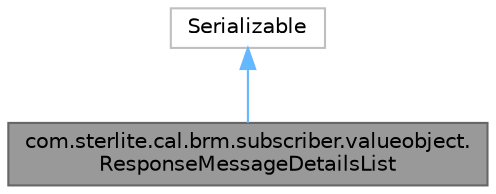 digraph "com.sterlite.cal.brm.subscriber.valueobject.ResponseMessageDetailsList"
{
 // LATEX_PDF_SIZE
  bgcolor="transparent";
  edge [fontname=Helvetica,fontsize=10,labelfontname=Helvetica,labelfontsize=10];
  node [fontname=Helvetica,fontsize=10,shape=box,height=0.2,width=0.4];
  Node1 [id="Node000001",label="com.sterlite.cal.brm.subscriber.valueobject.\lResponseMessageDetailsList",height=0.2,width=0.4,color="gray40", fillcolor="grey60", style="filled", fontcolor="black",tooltip=" "];
  Node2 -> Node1 [id="edge1_Node000001_Node000002",dir="back",color="steelblue1",style="solid",tooltip=" "];
  Node2 [id="Node000002",label="Serializable",height=0.2,width=0.4,color="grey75", fillcolor="white", style="filled",tooltip=" "];
}
